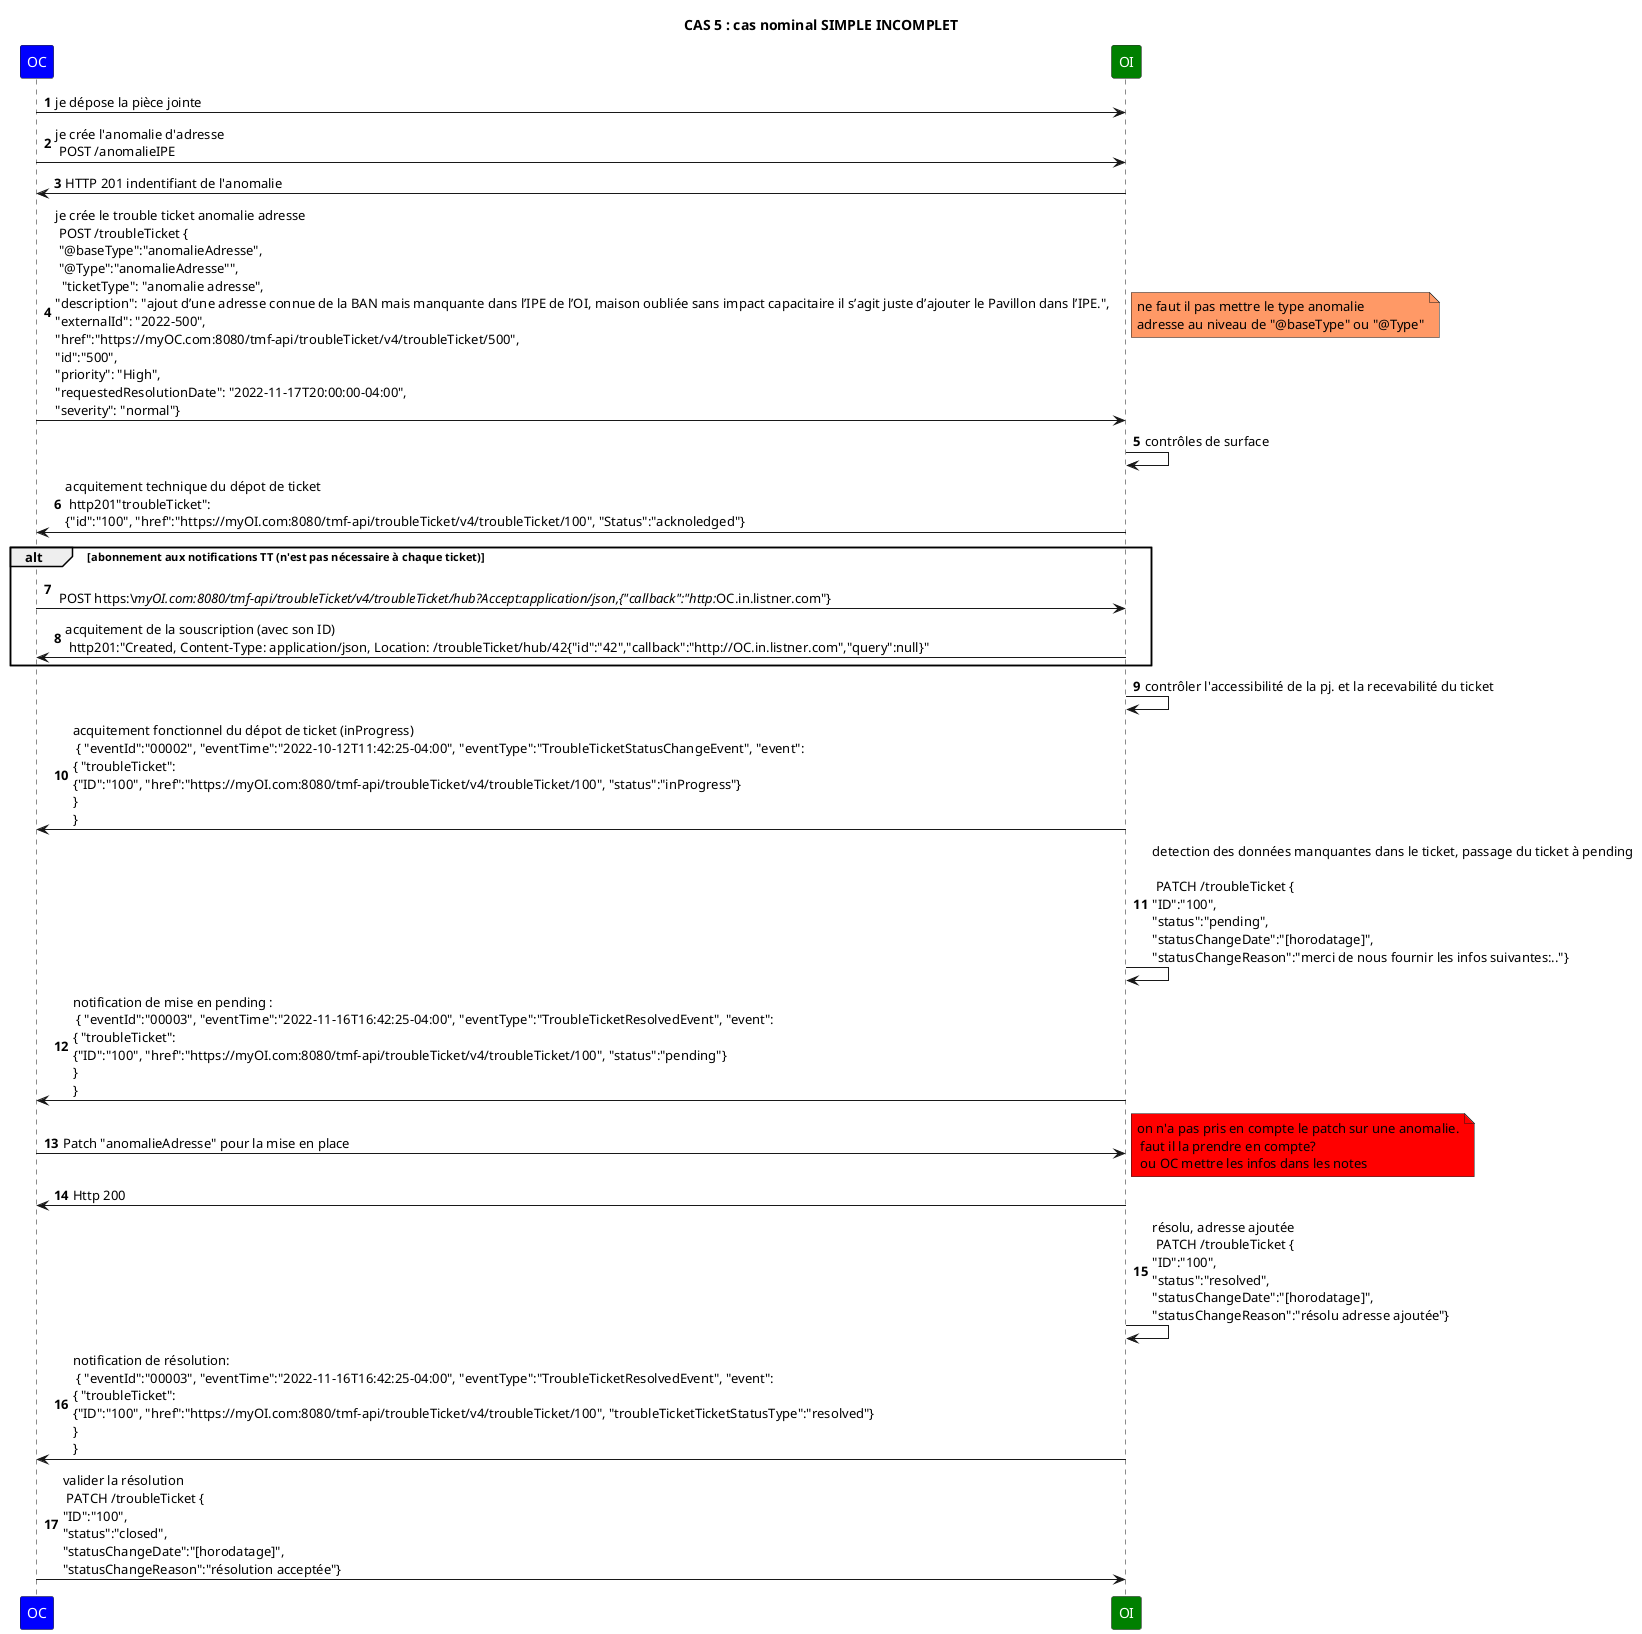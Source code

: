 @startuml

skinparam ParticipantFontColor automatic

title: CAS 5 : cas nominal SIMPLE INCOMPLET

autonumber

participant OC #Blue
participant OI #Green

OC->OI: je dépose la pièce jointe
OC->OI: je crée l'anomalie d'adresse \n POST /anomalieIPE
OI->OC: HTTP 201 indentifiant de l'anomalie
OC->OI: je crée le trouble ticket anomalie adresse \n POST /troubleTicket {\n "@baseType":"anomalieAdresse", \n "@Type":"anomalieAdresse"", \n  "ticketType": "anomalie adresse",\n"description": "ajout d’une adresse connue de la BAN mais manquante dans l’IPE de l’OI, maison oubliée sans impact capacitaire il s’agit juste d’ajouter le Pavillon dans l’IPE.",\n"externalId": "2022-500",\n"href":"https://myOC.com:8080/tmf-api/troubleTicket/v4/troubleTicket/500",\n"id":"500",\n"priority": "High",\n"requestedResolutionDate": "2022-11-17T20:00:00-04:00",\n"severity": "normal"}

note right 	#ff9966
  ne faut il pas mettre le type anomalie
  adresse au niveau de "@baseType" ou "@Type"
endnote

OI->OI: contrôles de surface

OI->OC: acquitement technique du dépot de ticket \n http201"troubleTicket": \n{"id":"100", "href":"https://myOI.com:8080/tmf-api/troubleTicket/v4/troubleTicket/100", "Status":"acknoledged"}
alt abonnement aux notifications TT (n'est pas nécessaire à chaque ticket)
OC->OI:  \n POST https:\//myOI.com:8080/tmf-api/troubleTicket/v4/troubleTicket/hub?Accept:application/json,{"callback":"http://OC.in.listner.com"}
OI->OC: acquitement de la souscription (avec son ID) \n http201:"Created, Content-Type: application/json, Location: /troubleTicket/hub/42{"id":"42","callback":"http://OC.in.listner.com","query":null}"

end


OI->OI: contrôler l'accessibilité de la pj. et la recevabilité du ticket

OI->OC: acquitement fonctionnel du dépot de ticket (inProgress) \n { "eventId":"00002", "eventTime":"2022-10-12T11:42:25-04:00", "eventType":"TroubleTicketStatusChangeEvent", "event": \n{ "troubleTicket": \n{"ID":"100", "href":"https://myOI.com:8080/tmf-api/troubleTicket/v4/troubleTicket/100", "status":"inProgress"}\n} \n}

OI->OI: detection des données manquantes dans le ticket, passage du ticket à pending \n\n PATCH /troubleTicket {\n"ID":"100",\n"status":"pending",\n"statusChangeDate":"[horodatage]",\n"statusChangeReason":"merci de nous fournir les infos suivantes:.."}

OI->OC: notification de mise en pending : \n { "eventId":"00003", "eventTime":"2022-11-16T16:42:25-04:00", "eventType":"TroubleTicketResolvedEvent", "event": \n{ "troubleTicket": \n{"ID":"100", "href":"https://myOI.com:8080/tmf-api/troubleTicket/v4/troubleTicket/100", "status":"pending"}\n} \n}


OC->OI: Patch "anomalieAdresse" pour la mise en place
note right #red
on n'a pas pris en compte le patch sur une anomalie.
 faut il la prendre en compte?
 ou OC mettre les infos dans les notes
endnote
OI->OC: Http 200

OI->OI: résolu, adresse ajoutée \n PATCH /troubleTicket {\n"ID":"100",\n"status":"resolved",\n"statusChangeDate":"[horodatage]",\n"statusChangeReason":"résolu adresse ajoutée"}


OI->OC: notification de résolution: \n { "eventId":"00003", "eventTime":"2022-11-16T16:42:25-04:00", "eventType":"TroubleTicketResolvedEvent", "event": \n{ "troubleTicket": \n{"ID":"100", "href":"https://myOI.com:8080/tmf-api/troubleTicket/v4/troubleTicket/100", "troubleTicketTicketStatusType":"resolved"}\n} \n}


OC->OI: valider la résolution \n PATCH /troubleTicket {\n"ID":"100",\n"status":"closed",\n"statusChangeDate":"[horodatage]",\n"statusChangeReason":"résolution acceptée"}


@enduml





